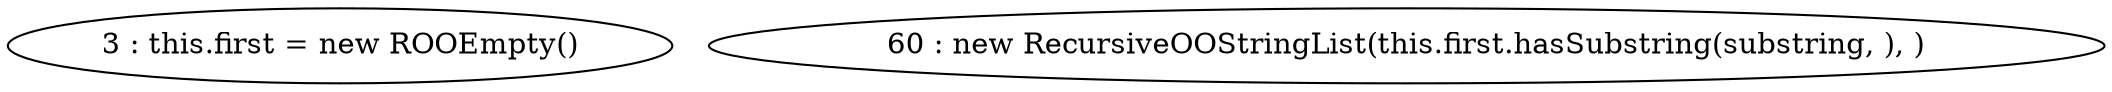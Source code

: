 digraph G {
"3 : this.first = new ROOEmpty()"
"60 : new RecursiveOOStringList(this.first.hasSubstring(substring, ), )"
}